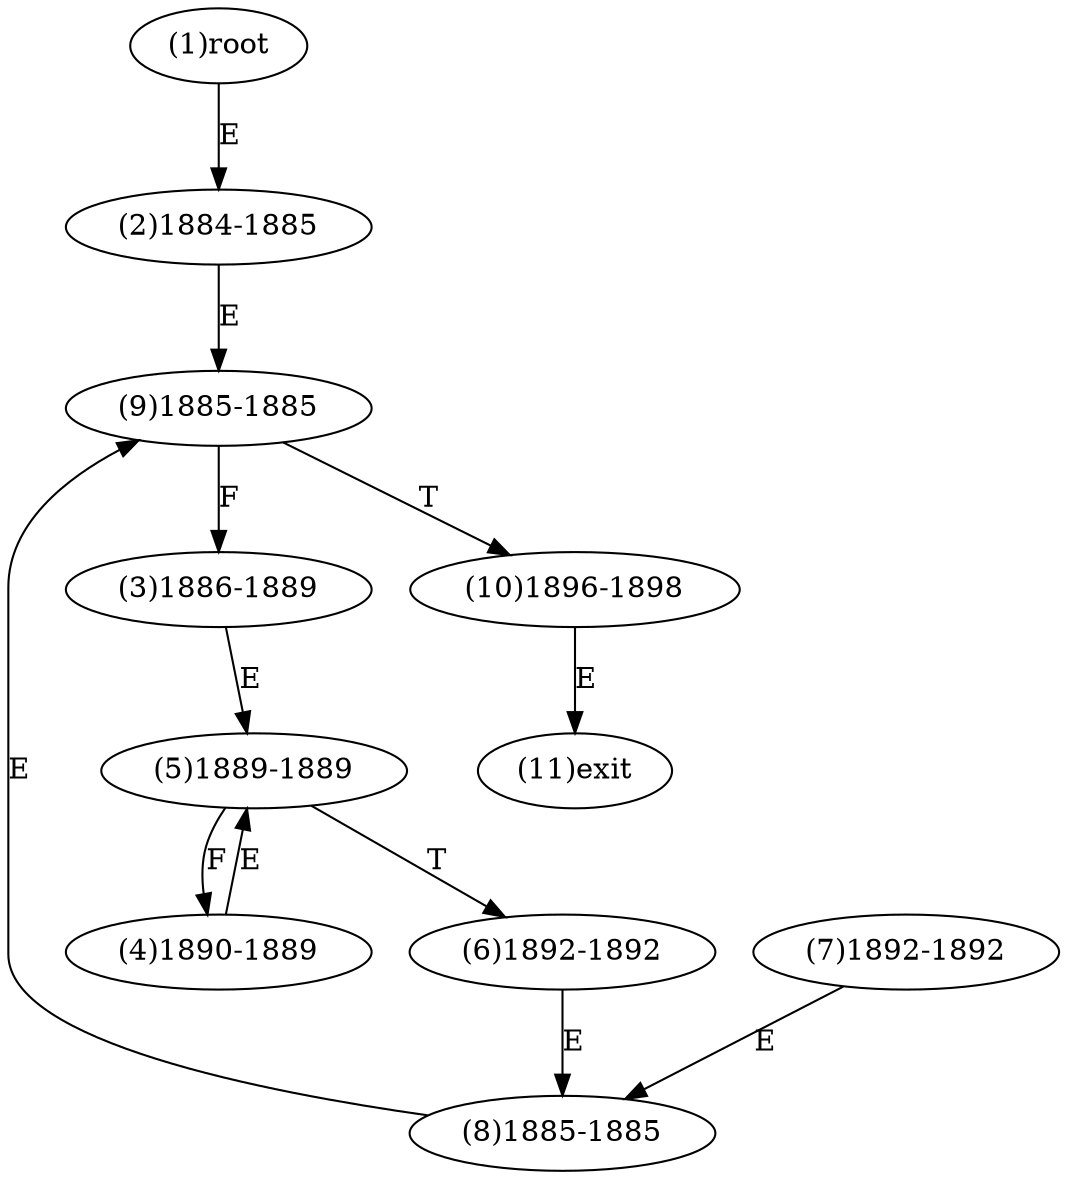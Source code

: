digraph "" { 
1[ label="(1)root"];
2[ label="(2)1884-1885"];
3[ label="(3)1886-1889"];
4[ label="(4)1890-1889"];
5[ label="(5)1889-1889"];
6[ label="(6)1892-1892"];
7[ label="(7)1892-1892"];
8[ label="(8)1885-1885"];
9[ label="(9)1885-1885"];
10[ label="(10)1896-1898"];
11[ label="(11)exit"];
1->2[ label="E"];
2->9[ label="E"];
3->5[ label="E"];
4->5[ label="E"];
5->4[ label="F"];
5->6[ label="T"];
6->8[ label="E"];
7->8[ label="E"];
8->9[ label="E"];
9->3[ label="F"];
9->10[ label="T"];
10->11[ label="E"];
}